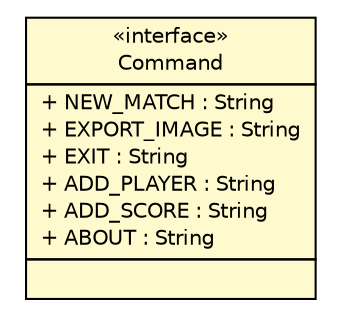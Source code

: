#!/usr/local/bin/dot
#
# Class diagram 
# Generated by UMLGraph version R5_6 (http://www.umlgraph.org/)
#

digraph G {
	edge [fontname="Helvetica",fontsize=10,labelfontname="Helvetica",labelfontsize=10];
	node [fontname="Helvetica",fontsize=10,shape=plaintext];
	nodesep=0.25;
	ranksep=0.5;
	// thmuggleton.Command
	c315 [label=<<table title="thmuggleton.Command" border="0" cellborder="1" cellspacing="0" cellpadding="2" port="p" bgcolor="lemonChiffon" href="./Command.html">
		<tr><td><table border="0" cellspacing="0" cellpadding="1">
<tr><td align="center" balign="center"> &#171;interface&#187; </td></tr>
<tr><td align="center" balign="center"> Command </td></tr>
		</table></td></tr>
		<tr><td><table border="0" cellspacing="0" cellpadding="1">
<tr><td align="left" balign="left"> + NEW_MATCH : String </td></tr>
<tr><td align="left" balign="left"> + EXPORT_IMAGE : String </td></tr>
<tr><td align="left" balign="left"> + EXIT : String </td></tr>
<tr><td align="left" balign="left"> + ADD_PLAYER : String </td></tr>
<tr><td align="left" balign="left"> + ADD_SCORE : String </td></tr>
<tr><td align="left" balign="left"> + ABOUT : String </td></tr>
		</table></td></tr>
		<tr><td><table border="0" cellspacing="0" cellpadding="1">
<tr><td align="left" balign="left">  </td></tr>
		</table></td></tr>
		</table>>, URL="./Command.html", fontname="Helvetica", fontcolor="black", fontsize=10.0];
}


